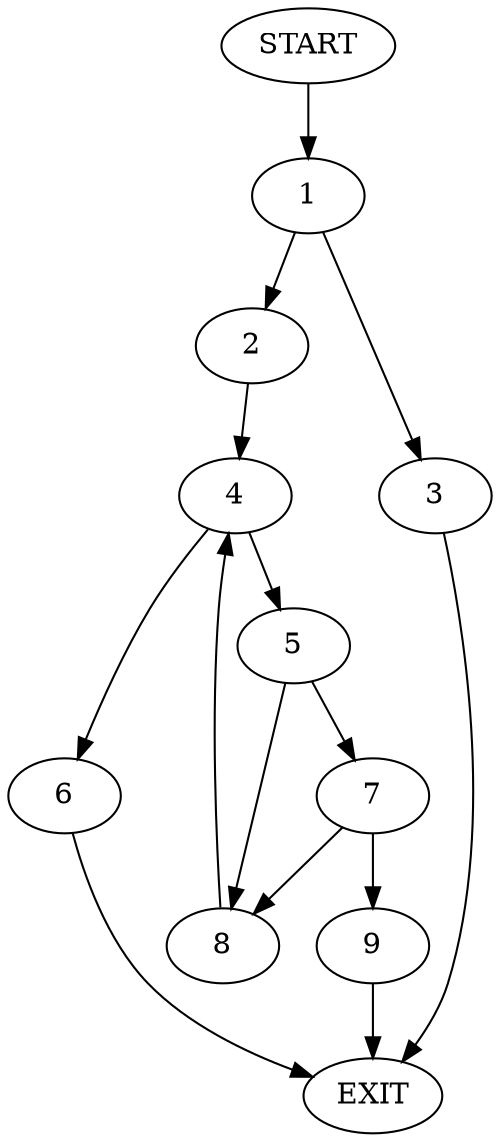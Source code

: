 digraph {
0 [label="START"]
10 [label="EXIT"]
0 -> 1
1 -> 2
1 -> 3
2 -> 4
3 -> 10
4 -> 5
4 -> 6
6 -> 10
5 -> 7
5 -> 8
7 -> 9
7 -> 8
8 -> 4
9 -> 10
}
